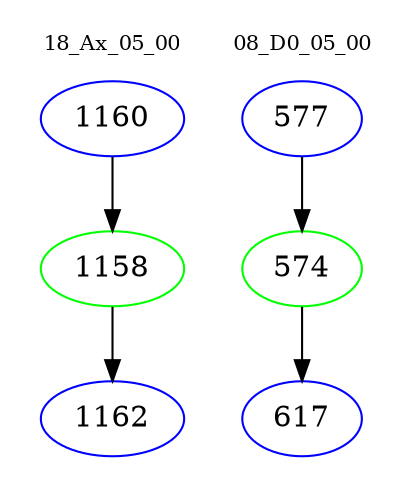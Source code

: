 digraph{
subgraph cluster_0 {
color = white
label = "18_Ax_05_00";
fontsize=10;
T0_1160 [label="1160", color="blue"]
T0_1160 -> T0_1158 [color="black"]
T0_1158 [label="1158", color="green"]
T0_1158 -> T0_1162 [color="black"]
T0_1162 [label="1162", color="blue"]
}
subgraph cluster_1 {
color = white
label = "08_D0_05_00";
fontsize=10;
T1_577 [label="577", color="blue"]
T1_577 -> T1_574 [color="black"]
T1_574 [label="574", color="green"]
T1_574 -> T1_617 [color="black"]
T1_617 [label="617", color="blue"]
}
}
